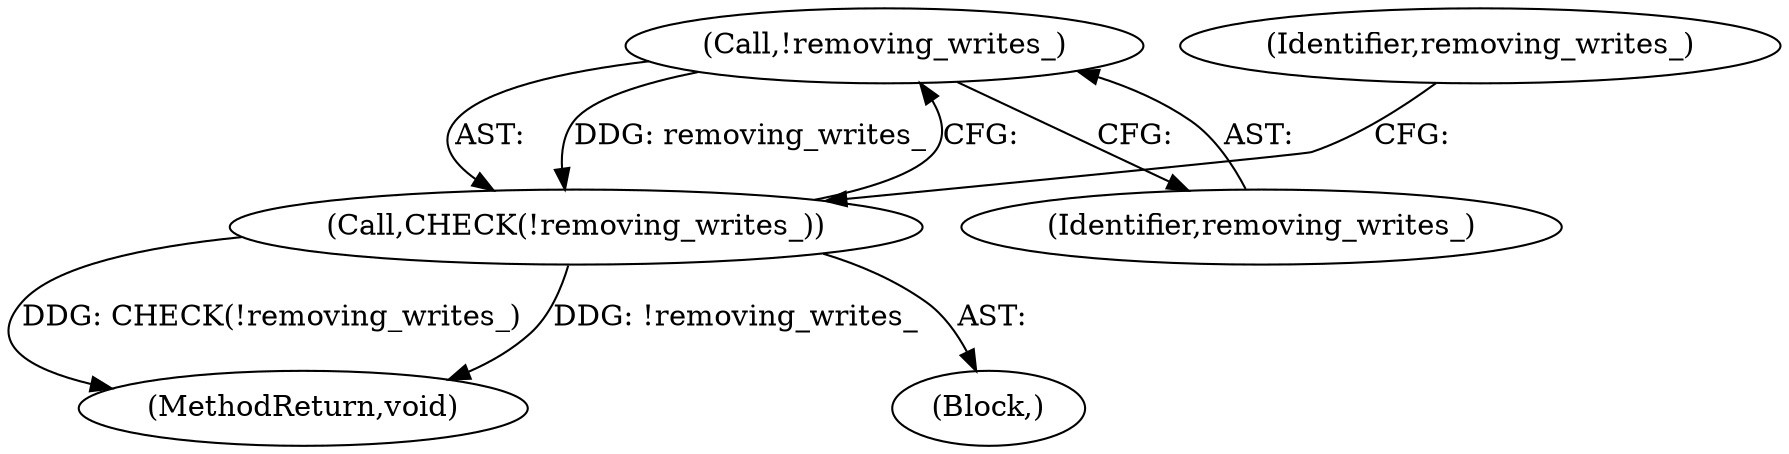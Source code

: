 digraph "0_Chrome_2025798e133f9adc49b65d017dbb5cb2c5cc74c9_0@API" {
"1000107" [label="(Call,!removing_writes_)"];
"1000106" [label="(Call,CHECK(!removing_writes_))"];
"1000107" [label="(Call,!removing_writes_)"];
"1000204" [label="(MethodReturn,void)"];
"1000110" [label="(Identifier,removing_writes_)"];
"1000105" [label="(Block,)"];
"1000106" [label="(Call,CHECK(!removing_writes_))"];
"1000108" [label="(Identifier,removing_writes_)"];
"1000107" -> "1000106"  [label="AST: "];
"1000107" -> "1000108"  [label="CFG: "];
"1000108" -> "1000107"  [label="AST: "];
"1000106" -> "1000107"  [label="CFG: "];
"1000107" -> "1000106"  [label="DDG: removing_writes_"];
"1000106" -> "1000105"  [label="AST: "];
"1000110" -> "1000106"  [label="CFG: "];
"1000106" -> "1000204"  [label="DDG: !removing_writes_"];
"1000106" -> "1000204"  [label="DDG: CHECK(!removing_writes_)"];
}
